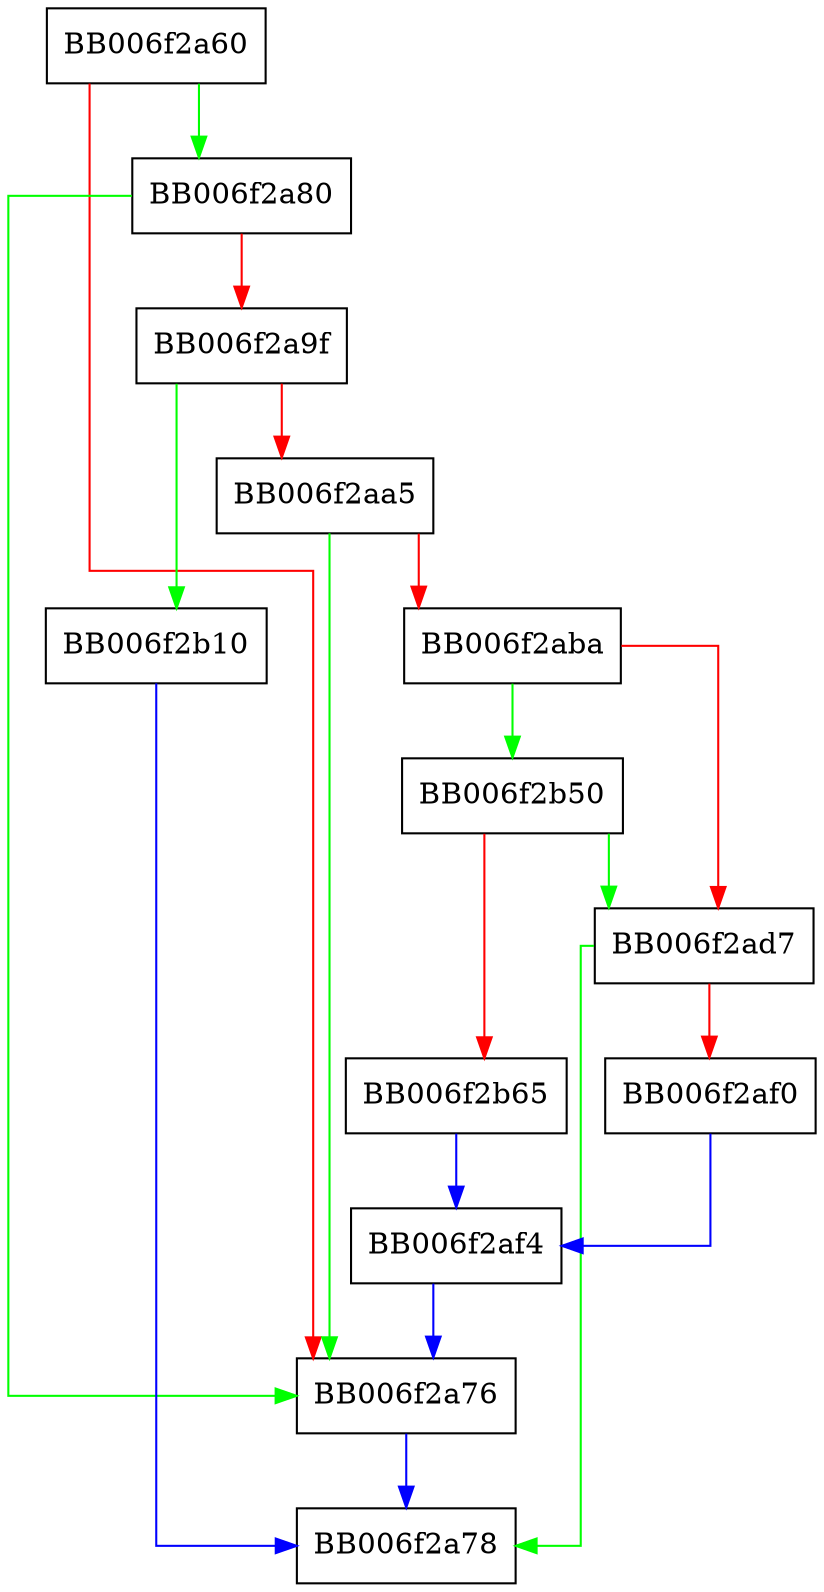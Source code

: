 digraph rsa_sha256_sign_init {
  node [shape="box"];
  graph [splines=ortho];
  BB006f2a60 -> BB006f2a80 [color="green"];
  BB006f2a60 -> BB006f2a76 [color="red"];
  BB006f2a76 -> BB006f2a78 [color="blue"];
  BB006f2a80 -> BB006f2a76 [color="green"];
  BB006f2a80 -> BB006f2a9f [color="red"];
  BB006f2a9f -> BB006f2b10 [color="green"];
  BB006f2a9f -> BB006f2aa5 [color="red"];
  BB006f2aa5 -> BB006f2a76 [color="green"];
  BB006f2aa5 -> BB006f2aba [color="red"];
  BB006f2aba -> BB006f2b50 [color="green"];
  BB006f2aba -> BB006f2ad7 [color="red"];
  BB006f2ad7 -> BB006f2a78 [color="green"];
  BB006f2ad7 -> BB006f2af0 [color="red"];
  BB006f2af0 -> BB006f2af4 [color="blue"];
  BB006f2af4 -> BB006f2a76 [color="blue"];
  BB006f2b10 -> BB006f2a78 [color="blue"];
  BB006f2b50 -> BB006f2ad7 [color="green"];
  BB006f2b50 -> BB006f2b65 [color="red"];
  BB006f2b65 -> BB006f2af4 [color="blue"];
}